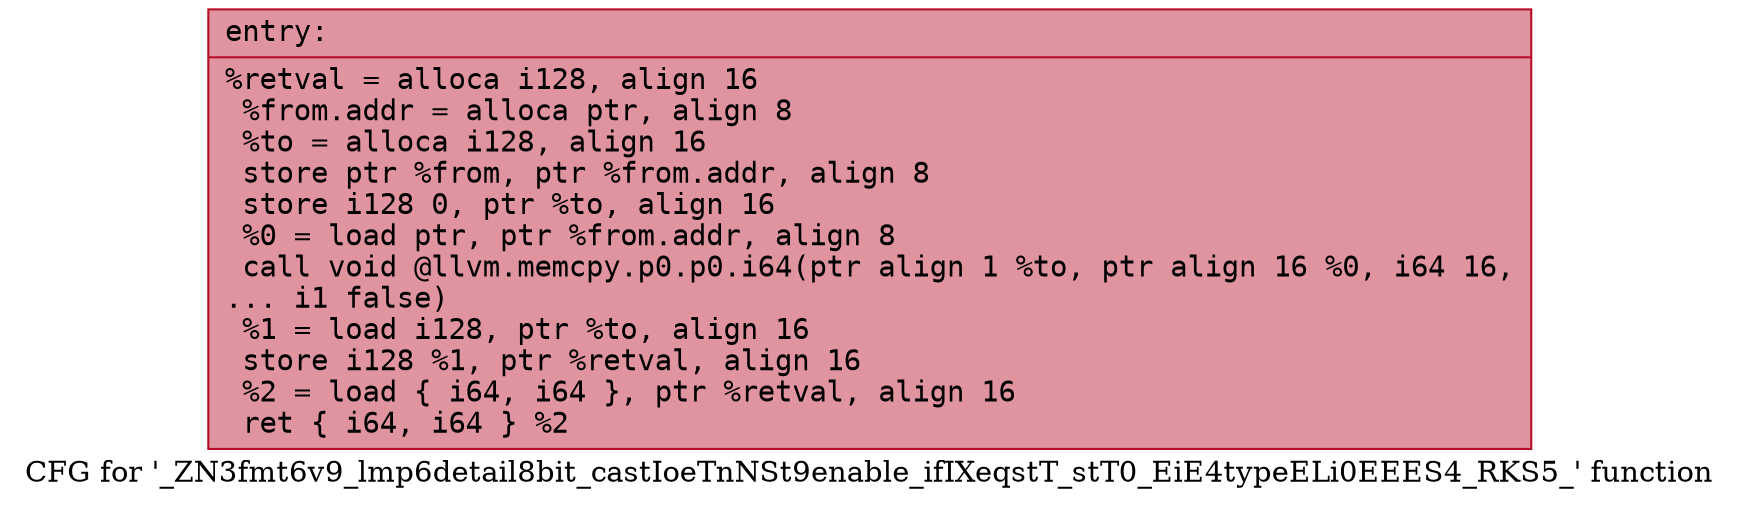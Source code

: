 digraph "CFG for '_ZN3fmt6v9_lmp6detail8bit_castIoeTnNSt9enable_ifIXeqstT_stT0_EiE4typeELi0EEES4_RKS5_' function" {
	label="CFG for '_ZN3fmt6v9_lmp6detail8bit_castIoeTnNSt9enable_ifIXeqstT_stT0_EiE4typeELi0EEES4_RKS5_' function";

	Node0x55fec333da10 [shape=record,color="#b70d28ff", style=filled, fillcolor="#b70d2870" fontname="Courier",label="{entry:\l|  %retval = alloca i128, align 16\l  %from.addr = alloca ptr, align 8\l  %to = alloca i128, align 16\l  store ptr %from, ptr %from.addr, align 8\l  store i128 0, ptr %to, align 16\l  %0 = load ptr, ptr %from.addr, align 8\l  call void @llvm.memcpy.p0.p0.i64(ptr align 1 %to, ptr align 16 %0, i64 16,\l... i1 false)\l  %1 = load i128, ptr %to, align 16\l  store i128 %1, ptr %retval, align 16\l  %2 = load \{ i64, i64 \}, ptr %retval, align 16\l  ret \{ i64, i64 \} %2\l}"];
}
